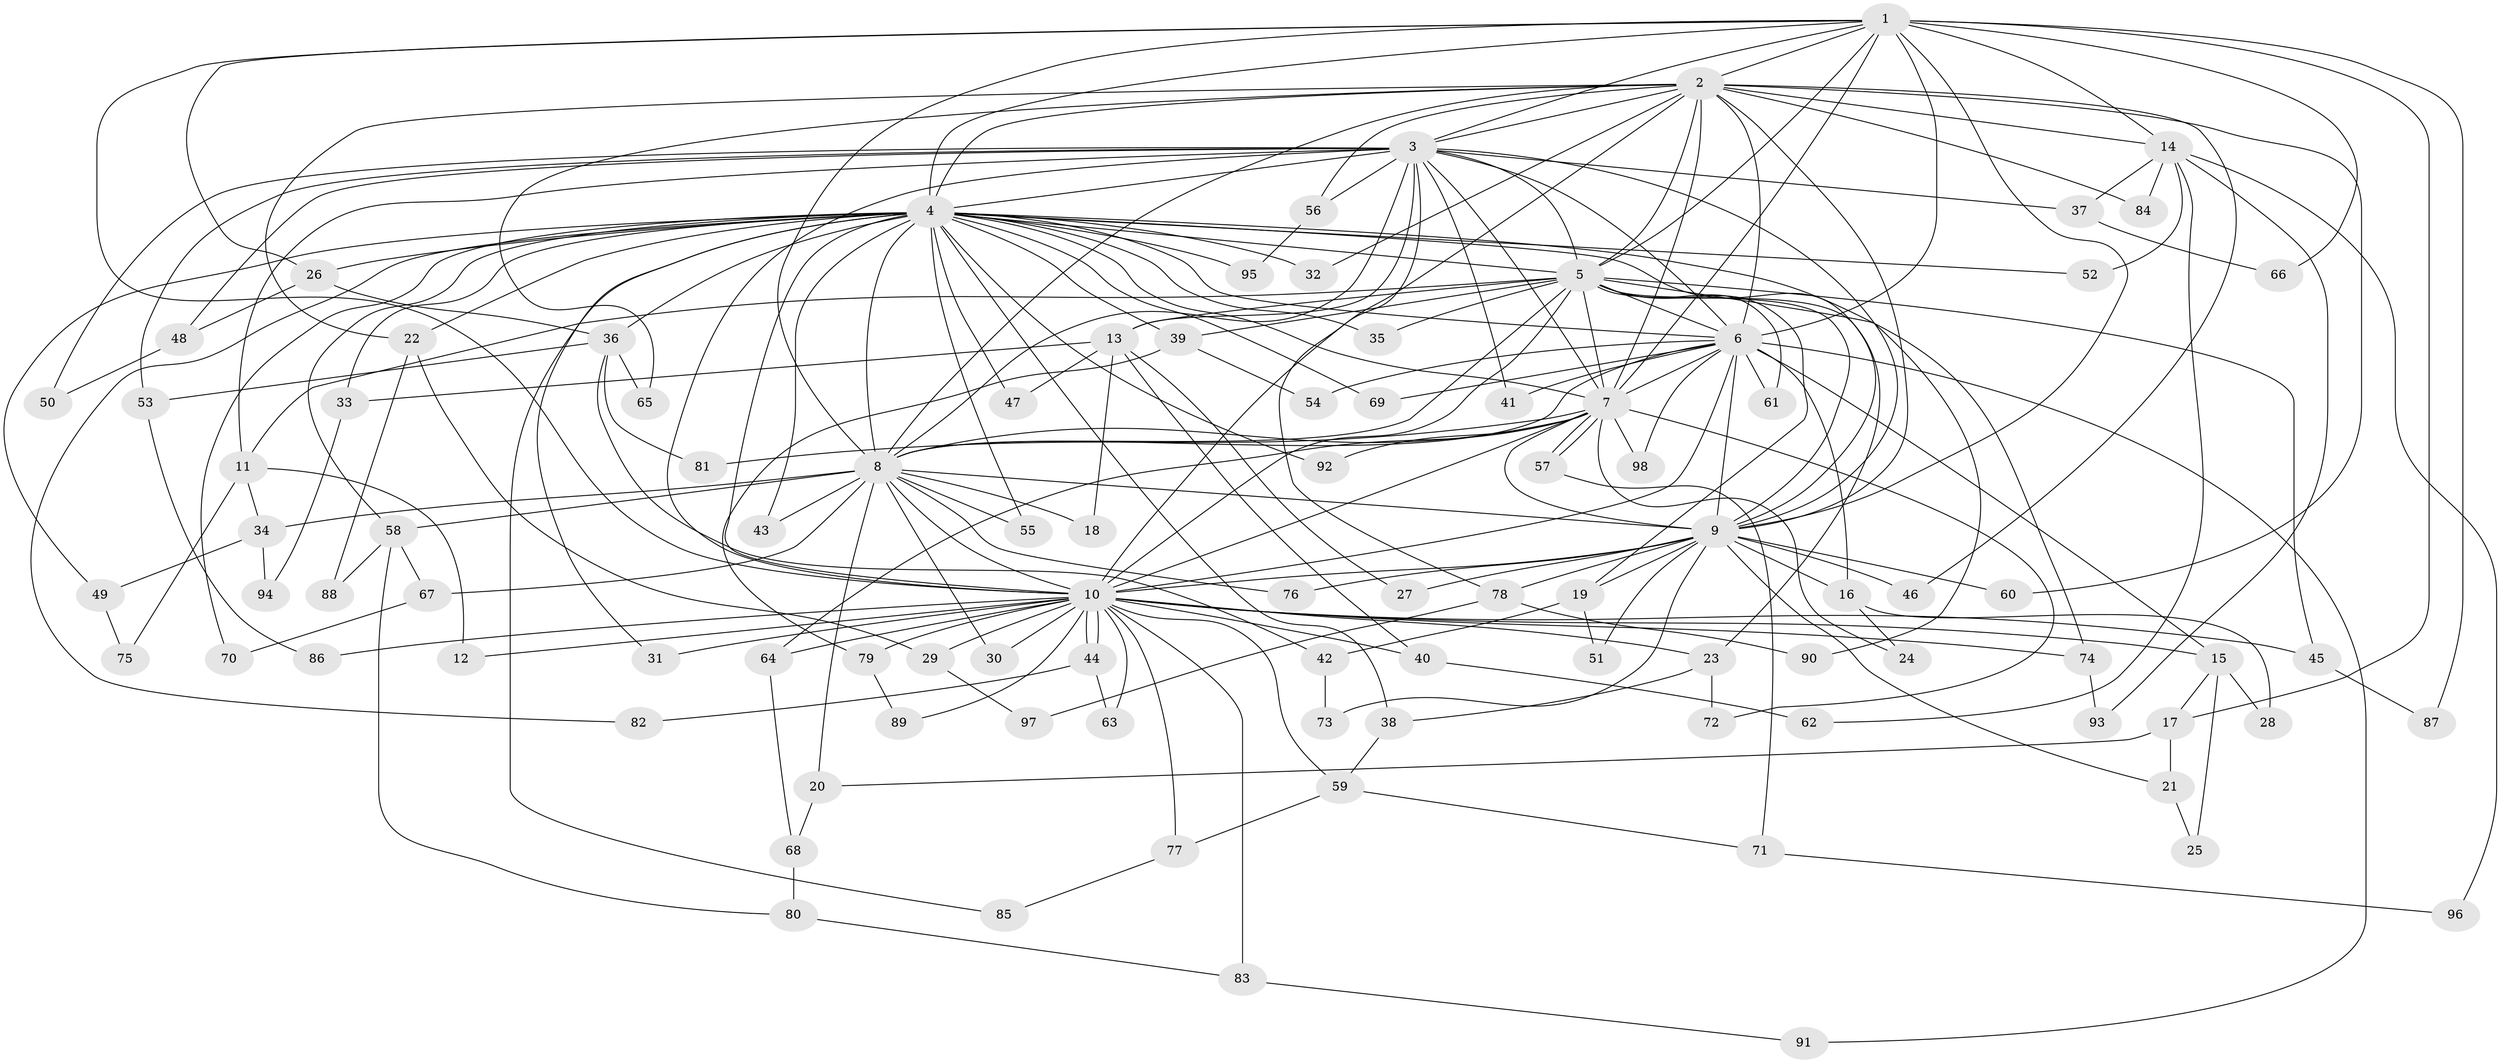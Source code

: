 // Generated by graph-tools (version 1.1) at 2025/10/02/27/25 16:10:59]
// undirected, 98 vertices, 221 edges
graph export_dot {
graph [start="1"]
  node [color=gray90,style=filled];
  1;
  2;
  3;
  4;
  5;
  6;
  7;
  8;
  9;
  10;
  11;
  12;
  13;
  14;
  15;
  16;
  17;
  18;
  19;
  20;
  21;
  22;
  23;
  24;
  25;
  26;
  27;
  28;
  29;
  30;
  31;
  32;
  33;
  34;
  35;
  36;
  37;
  38;
  39;
  40;
  41;
  42;
  43;
  44;
  45;
  46;
  47;
  48;
  49;
  50;
  51;
  52;
  53;
  54;
  55;
  56;
  57;
  58;
  59;
  60;
  61;
  62;
  63;
  64;
  65;
  66;
  67;
  68;
  69;
  70;
  71;
  72;
  73;
  74;
  75;
  76;
  77;
  78;
  79;
  80;
  81;
  82;
  83;
  84;
  85;
  86;
  87;
  88;
  89;
  90;
  91;
  92;
  93;
  94;
  95;
  96;
  97;
  98;
  1 -- 2;
  1 -- 3;
  1 -- 4;
  1 -- 5;
  1 -- 6;
  1 -- 7;
  1 -- 8;
  1 -- 9;
  1 -- 10;
  1 -- 14;
  1 -- 17;
  1 -- 26;
  1 -- 66;
  1 -- 87;
  2 -- 3;
  2 -- 4;
  2 -- 5;
  2 -- 6;
  2 -- 7;
  2 -- 8;
  2 -- 9;
  2 -- 10;
  2 -- 14;
  2 -- 22;
  2 -- 32;
  2 -- 46;
  2 -- 56;
  2 -- 60;
  2 -- 65;
  2 -- 84;
  3 -- 4;
  3 -- 5;
  3 -- 6;
  3 -- 7;
  3 -- 8;
  3 -- 9;
  3 -- 10;
  3 -- 11;
  3 -- 13;
  3 -- 37;
  3 -- 41;
  3 -- 48;
  3 -- 50;
  3 -- 53;
  3 -- 56;
  3 -- 78;
  4 -- 5;
  4 -- 6;
  4 -- 7;
  4 -- 8;
  4 -- 9;
  4 -- 10;
  4 -- 22;
  4 -- 26;
  4 -- 31;
  4 -- 32;
  4 -- 33;
  4 -- 35;
  4 -- 36;
  4 -- 38;
  4 -- 39;
  4 -- 43;
  4 -- 47;
  4 -- 49;
  4 -- 52;
  4 -- 55;
  4 -- 58;
  4 -- 69;
  4 -- 70;
  4 -- 74;
  4 -- 82;
  4 -- 85;
  4 -- 92;
  4 -- 95;
  5 -- 6;
  5 -- 7;
  5 -- 8;
  5 -- 9;
  5 -- 10;
  5 -- 11;
  5 -- 13;
  5 -- 19;
  5 -- 23;
  5 -- 35;
  5 -- 39;
  5 -- 45;
  5 -- 61;
  5 -- 90;
  6 -- 7;
  6 -- 8;
  6 -- 9;
  6 -- 10;
  6 -- 15;
  6 -- 16;
  6 -- 41;
  6 -- 54;
  6 -- 61;
  6 -- 69;
  6 -- 91;
  6 -- 98;
  7 -- 8;
  7 -- 9;
  7 -- 10;
  7 -- 24;
  7 -- 57;
  7 -- 57;
  7 -- 64;
  7 -- 72;
  7 -- 81;
  7 -- 92;
  7 -- 98;
  8 -- 9;
  8 -- 10;
  8 -- 18;
  8 -- 20;
  8 -- 30;
  8 -- 34;
  8 -- 43;
  8 -- 55;
  8 -- 58;
  8 -- 67;
  8 -- 76;
  9 -- 10;
  9 -- 16;
  9 -- 19;
  9 -- 21;
  9 -- 27;
  9 -- 46;
  9 -- 51;
  9 -- 60;
  9 -- 73;
  9 -- 76;
  9 -- 78;
  10 -- 12;
  10 -- 15;
  10 -- 23;
  10 -- 29;
  10 -- 30;
  10 -- 31;
  10 -- 40;
  10 -- 44;
  10 -- 44;
  10 -- 45;
  10 -- 59;
  10 -- 63;
  10 -- 64;
  10 -- 74;
  10 -- 77;
  10 -- 79;
  10 -- 83;
  10 -- 86;
  10 -- 89;
  11 -- 12;
  11 -- 34;
  11 -- 75;
  13 -- 18;
  13 -- 27;
  13 -- 33;
  13 -- 40;
  13 -- 47;
  14 -- 37;
  14 -- 52;
  14 -- 62;
  14 -- 84;
  14 -- 93;
  14 -- 96;
  15 -- 17;
  15 -- 25;
  15 -- 28;
  16 -- 24;
  16 -- 28;
  17 -- 20;
  17 -- 21;
  19 -- 42;
  19 -- 51;
  20 -- 68;
  21 -- 25;
  22 -- 29;
  22 -- 88;
  23 -- 38;
  23 -- 72;
  26 -- 36;
  26 -- 48;
  29 -- 97;
  33 -- 94;
  34 -- 49;
  34 -- 94;
  36 -- 42;
  36 -- 53;
  36 -- 65;
  36 -- 81;
  37 -- 66;
  38 -- 59;
  39 -- 54;
  39 -- 79;
  40 -- 62;
  42 -- 73;
  44 -- 63;
  44 -- 82;
  45 -- 87;
  48 -- 50;
  49 -- 75;
  53 -- 86;
  56 -- 95;
  57 -- 71;
  58 -- 67;
  58 -- 80;
  58 -- 88;
  59 -- 71;
  59 -- 77;
  64 -- 68;
  67 -- 70;
  68 -- 80;
  71 -- 96;
  74 -- 93;
  77 -- 85;
  78 -- 90;
  78 -- 97;
  79 -- 89;
  80 -- 83;
  83 -- 91;
}
